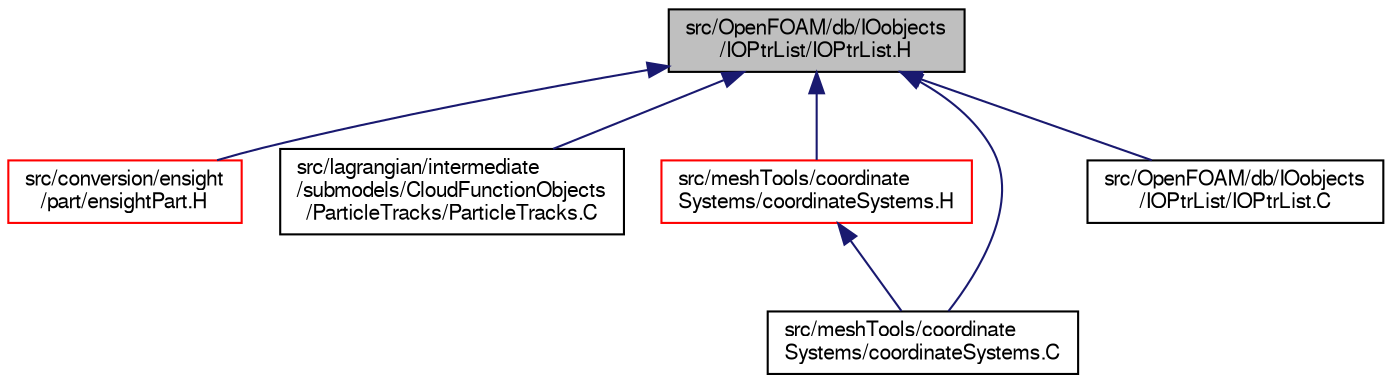 digraph "src/OpenFOAM/db/IOobjects/IOPtrList/IOPtrList.H"
{
  bgcolor="transparent";
  edge [fontname="FreeSans",fontsize="10",labelfontname="FreeSans",labelfontsize="10"];
  node [fontname="FreeSans",fontsize="10",shape=record];
  Node73 [label="src/OpenFOAM/db/IOobjects\l/IOPtrList/IOPtrList.H",height=0.2,width=0.4,color="black", fillcolor="grey75", style="filled", fontcolor="black"];
  Node73 -> Node74 [dir="back",color="midnightblue",fontsize="10",style="solid",fontname="FreeSans"];
  Node74 [label="src/conversion/ensight\l/part/ensightPart.H",height=0.2,width=0.4,color="red",URL="$a00152.html"];
  Node73 -> Node86 [dir="back",color="midnightblue",fontsize="10",style="solid",fontname="FreeSans"];
  Node86 [label="src/lagrangian/intermediate\l/submodels/CloudFunctionObjects\l/ParticleTracks/ParticleTracks.C",height=0.2,width=0.4,color="black",URL="$a05579.html"];
  Node73 -> Node87 [dir="back",color="midnightblue",fontsize="10",style="solid",fontname="FreeSans"];
  Node87 [label="src/meshTools/coordinate\lSystems/coordinateSystems.H",height=0.2,width=0.4,color="red",URL="$a07529.html"];
  Node87 -> Node89 [dir="back",color="midnightblue",fontsize="10",style="solid",fontname="FreeSans"];
  Node89 [label="src/meshTools/coordinate\lSystems/coordinateSystems.C",height=0.2,width=0.4,color="black",URL="$a07526.html"];
  Node73 -> Node89 [dir="back",color="midnightblue",fontsize="10",style="solid",fontname="FreeSans"];
  Node73 -> Node141 [dir="back",color="midnightblue",fontsize="10",style="solid",fontname="FreeSans"];
  Node141 [label="src/OpenFOAM/db/IOobjects\l/IOPtrList/IOPtrList.C",height=0.2,width=0.4,color="black",URL="$a09050.html"];
}
